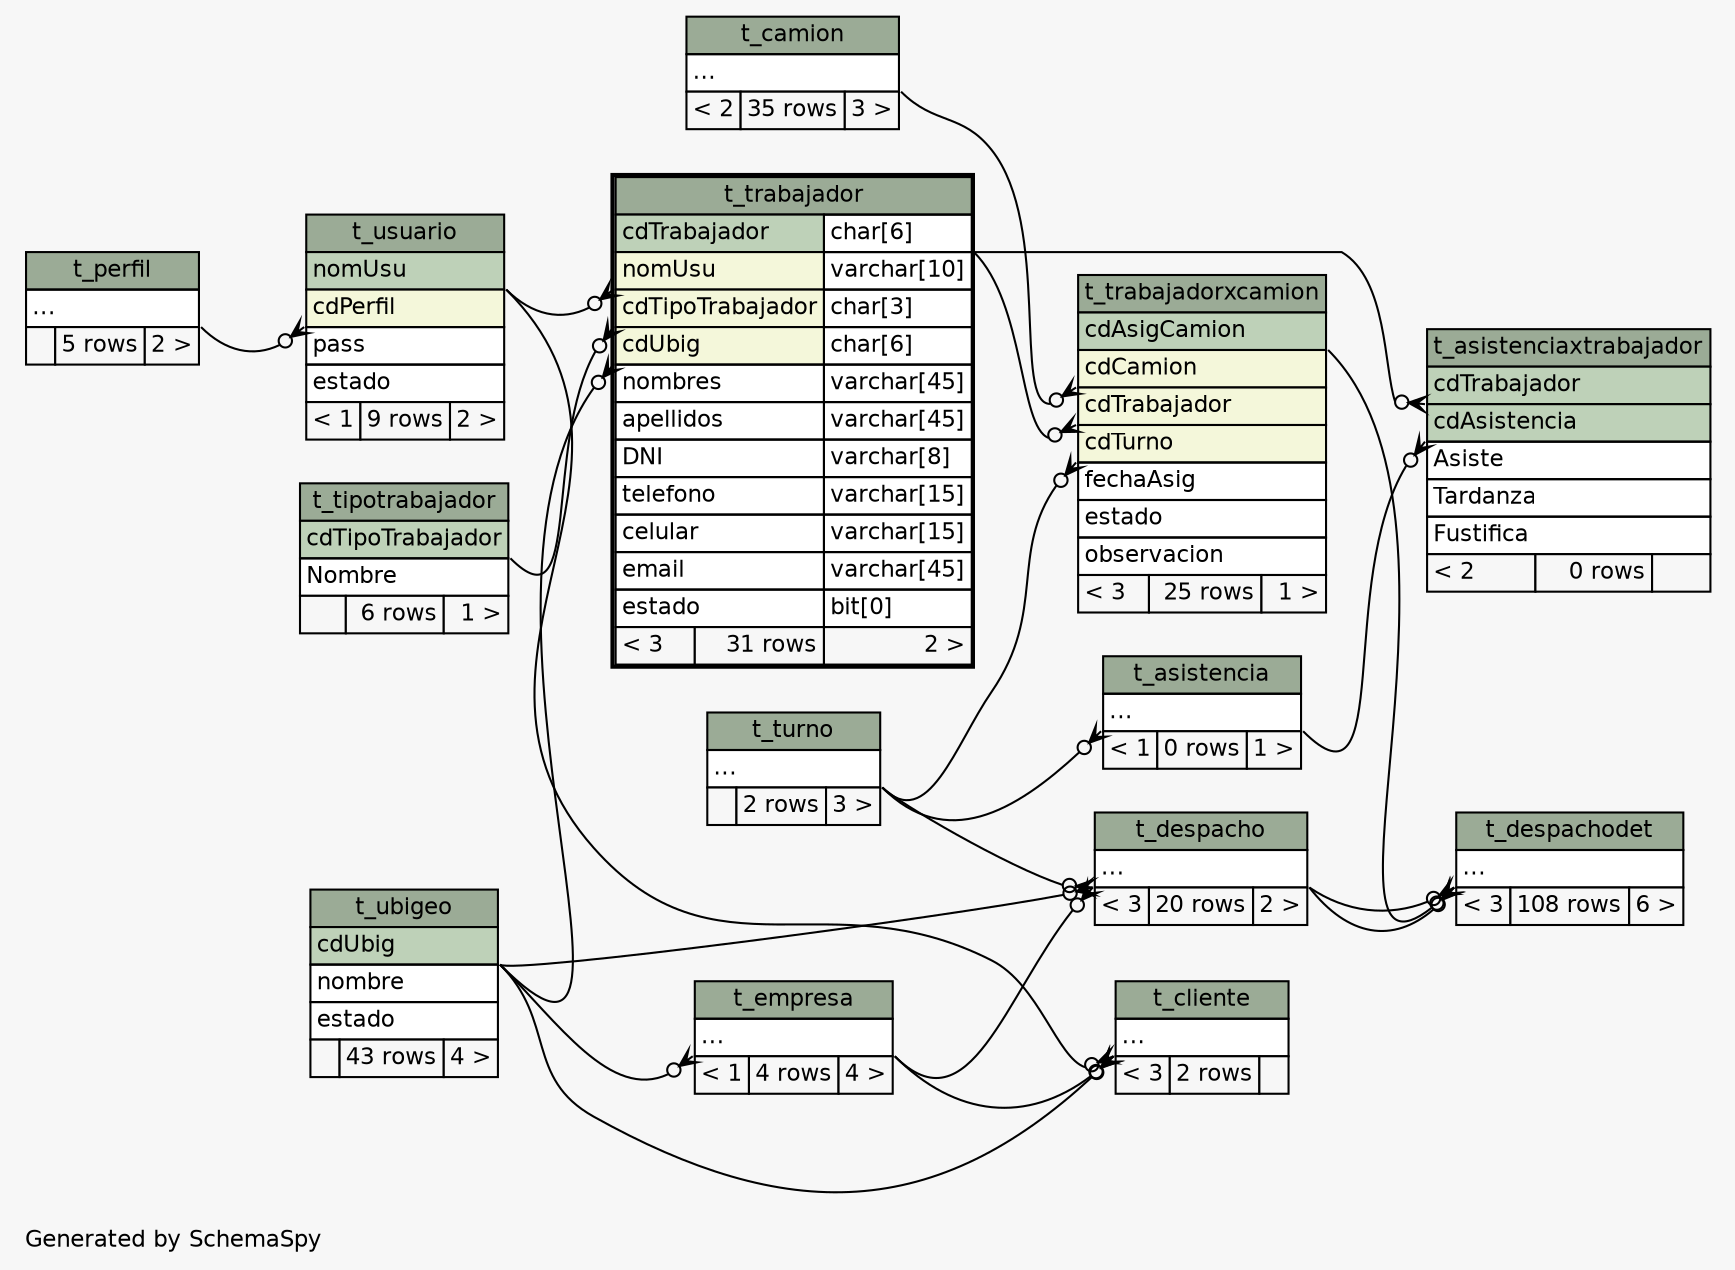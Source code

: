 // dot null on Windows 7 6.1
// SchemaSpy rev 590
digraph "twoDegreesRelationshipsDiagram" {
  graph [
    rankdir="RL"
    bgcolor="#f7f7f7"
    label="\nGenerated by SchemaSpy"
    labeljust="l"
    nodesep="0.18"
    ranksep="0.46"
    fontname="Helvetica"
    fontsize="11"
  ];
  node [
    fontname="Helvetica"
    fontsize="11"
    shape="plaintext"
  ];
  edge [
    arrowsize="0.8"
  ];
  "t_asistencia":"elipses":sw -> "t_turno":"elipses":se [arrowhead=none dir=back arrowtail=crowodot];
  "t_asistenciaxtrabajador":"cdAsistencia":sw -> "t_asistencia":"elipses":se [arrowhead=none dir=back arrowtail=crowodot];
  "t_asistenciaxtrabajador":"cdTrabajador":sw -> "t_trabajador":"cdTrabajador.type":se [arrowhead=none dir=back arrowtail=crowodot];
  "t_cliente":"elipses":sw -> "t_empresa":"elipses":se [arrowhead=none dir=back arrowtail=crowodot];
  "t_cliente":"elipses":sw -> "t_ubigeo":"cdUbig":se [arrowhead=none dir=back arrowtail=crowodot];
  "t_cliente":"elipses":sw -> "t_usuario":"nomUsu":se [arrowhead=none dir=back arrowtail=crowodot];
  "t_despacho":"elipses":sw -> "t_empresa":"elipses":se [arrowhead=none dir=back arrowtail=crowodot];
  "t_despacho":"elipses":sw -> "t_turno":"elipses":se [arrowhead=none dir=back arrowtail=crowodot];
  "t_despacho":"elipses":sw -> "t_ubigeo":"cdUbig":se [arrowhead=none dir=back arrowtail=crowodot];
  "t_despachodet":"elipses":sw -> "t_trabajadorxcamion":"cdAsigCamion":se [arrowhead=none dir=back arrowtail=crowodot];
  "t_despachodet":"elipses":sw -> "t_despacho":"elipses":se [arrowhead=none dir=back arrowtail=crowodot];
  "t_despachodet":"elipses":sw -> "t_despacho":"elipses":se [arrowhead=none dir=back arrowtail=crowodot];
  "t_empresa":"elipses":sw -> "t_ubigeo":"cdUbig":se [arrowhead=none dir=back arrowtail=crowodot];
  "t_trabajador":"cdTipoTrabajador":sw -> "t_tipotrabajador":"cdTipoTrabajador":se [arrowhead=none dir=back arrowtail=crowodot];
  "t_trabajador":"cdUbig":sw -> "t_ubigeo":"cdUbig":se [arrowhead=none dir=back arrowtail=crowodot];
  "t_trabajador":"nomUsu":sw -> "t_usuario":"nomUsu":se [arrowhead=none dir=back arrowtail=crowodot];
  "t_trabajadorxcamion":"cdCamion":sw -> "t_camion":"elipses":se [arrowhead=none dir=back arrowtail=crowodot];
  "t_trabajadorxcamion":"cdTrabajador":sw -> "t_trabajador":"cdTrabajador.type":se [arrowhead=none dir=back arrowtail=crowodot];
  "t_trabajadorxcamion":"cdTurno":sw -> "t_turno":"elipses":se [arrowhead=none dir=back arrowtail=crowodot];
  "t_usuario":"cdPerfil":sw -> "t_perfil":"elipses":se [arrowhead=none dir=back arrowtail=crowodot];
  "t_asistencia" [
    label=<
    <TABLE BORDER="0" CELLBORDER="1" CELLSPACING="0" BGCOLOR="#ffffff">
      <TR><TD COLSPAN="3" BGCOLOR="#9bab96" ALIGN="CENTER">t_asistencia</TD></TR>
      <TR><TD PORT="elipses" COLSPAN="3" ALIGN="LEFT">...</TD></TR>
      <TR><TD ALIGN="LEFT" BGCOLOR="#f7f7f7">&lt; 1</TD><TD ALIGN="RIGHT" BGCOLOR="#f7f7f7">0 rows</TD><TD ALIGN="RIGHT" BGCOLOR="#f7f7f7">1 &gt;</TD></TR>
    </TABLE>>
    URL="t_asistencia.html"
    tooltip="t_asistencia"
  ];
  "t_asistenciaxtrabajador" [
    label=<
    <TABLE BORDER="0" CELLBORDER="1" CELLSPACING="0" BGCOLOR="#ffffff">
      <TR><TD COLSPAN="3" BGCOLOR="#9bab96" ALIGN="CENTER">t_asistenciaxtrabajador</TD></TR>
      <TR><TD PORT="cdTrabajador" COLSPAN="3" BGCOLOR="#bed1b8" ALIGN="LEFT">cdTrabajador</TD></TR>
      <TR><TD PORT="cdAsistencia" COLSPAN="3" BGCOLOR="#bed1b8" ALIGN="LEFT">cdAsistencia</TD></TR>
      <TR><TD PORT="Asiste" COLSPAN="3" ALIGN="LEFT">Asiste</TD></TR>
      <TR><TD PORT="Tardanza" COLSPAN="3" ALIGN="LEFT">Tardanza</TD></TR>
      <TR><TD PORT="Fustifica" COLSPAN="3" ALIGN="LEFT">Fustifica</TD></TR>
      <TR><TD ALIGN="LEFT" BGCOLOR="#f7f7f7">&lt; 2</TD><TD ALIGN="RIGHT" BGCOLOR="#f7f7f7">0 rows</TD><TD ALIGN="RIGHT" BGCOLOR="#f7f7f7">  </TD></TR>
    </TABLE>>
    URL="t_asistenciaxtrabajador.html"
    tooltip="t_asistenciaxtrabajador"
  ];
  "t_camion" [
    label=<
    <TABLE BORDER="0" CELLBORDER="1" CELLSPACING="0" BGCOLOR="#ffffff">
      <TR><TD COLSPAN="3" BGCOLOR="#9bab96" ALIGN="CENTER">t_camion</TD></TR>
      <TR><TD PORT="elipses" COLSPAN="3" ALIGN="LEFT">...</TD></TR>
      <TR><TD ALIGN="LEFT" BGCOLOR="#f7f7f7">&lt; 2</TD><TD ALIGN="RIGHT" BGCOLOR="#f7f7f7">35 rows</TD><TD ALIGN="RIGHT" BGCOLOR="#f7f7f7">3 &gt;</TD></TR>
    </TABLE>>
    URL="t_camion.html"
    tooltip="t_camion"
  ];
  "t_cliente" [
    label=<
    <TABLE BORDER="0" CELLBORDER="1" CELLSPACING="0" BGCOLOR="#ffffff">
      <TR><TD COLSPAN="3" BGCOLOR="#9bab96" ALIGN="CENTER">t_cliente</TD></TR>
      <TR><TD PORT="elipses" COLSPAN="3" ALIGN="LEFT">...</TD></TR>
      <TR><TD ALIGN="LEFT" BGCOLOR="#f7f7f7">&lt; 3</TD><TD ALIGN="RIGHT" BGCOLOR="#f7f7f7">2 rows</TD><TD ALIGN="RIGHT" BGCOLOR="#f7f7f7">  </TD></TR>
    </TABLE>>
    URL="t_cliente.html"
    tooltip="t_cliente"
  ];
  "t_despacho" [
    label=<
    <TABLE BORDER="0" CELLBORDER="1" CELLSPACING="0" BGCOLOR="#ffffff">
      <TR><TD COLSPAN="3" BGCOLOR="#9bab96" ALIGN="CENTER">t_despacho</TD></TR>
      <TR><TD PORT="elipses" COLSPAN="3" ALIGN="LEFT">...</TD></TR>
      <TR><TD ALIGN="LEFT" BGCOLOR="#f7f7f7">&lt; 3</TD><TD ALIGN="RIGHT" BGCOLOR="#f7f7f7">20 rows</TD><TD ALIGN="RIGHT" BGCOLOR="#f7f7f7">2 &gt;</TD></TR>
    </TABLE>>
    URL="t_despacho.html"
    tooltip="t_despacho"
  ];
  "t_despachodet" [
    label=<
    <TABLE BORDER="0" CELLBORDER="1" CELLSPACING="0" BGCOLOR="#ffffff">
      <TR><TD COLSPAN="3" BGCOLOR="#9bab96" ALIGN="CENTER">t_despachodet</TD></TR>
      <TR><TD PORT="elipses" COLSPAN="3" ALIGN="LEFT">...</TD></TR>
      <TR><TD ALIGN="LEFT" BGCOLOR="#f7f7f7">&lt; 3</TD><TD ALIGN="RIGHT" BGCOLOR="#f7f7f7">108 rows</TD><TD ALIGN="RIGHT" BGCOLOR="#f7f7f7">6 &gt;</TD></TR>
    </TABLE>>
    URL="t_despachodet.html"
    tooltip="t_despachodet"
  ];
  "t_empresa" [
    label=<
    <TABLE BORDER="0" CELLBORDER="1" CELLSPACING="0" BGCOLOR="#ffffff">
      <TR><TD COLSPAN="3" BGCOLOR="#9bab96" ALIGN="CENTER">t_empresa</TD></TR>
      <TR><TD PORT="elipses" COLSPAN="3" ALIGN="LEFT">...</TD></TR>
      <TR><TD ALIGN="LEFT" BGCOLOR="#f7f7f7">&lt; 1</TD><TD ALIGN="RIGHT" BGCOLOR="#f7f7f7">4 rows</TD><TD ALIGN="RIGHT" BGCOLOR="#f7f7f7">4 &gt;</TD></TR>
    </TABLE>>
    URL="t_empresa.html"
    tooltip="t_empresa"
  ];
  "t_perfil" [
    label=<
    <TABLE BORDER="0" CELLBORDER="1" CELLSPACING="0" BGCOLOR="#ffffff">
      <TR><TD COLSPAN="3" BGCOLOR="#9bab96" ALIGN="CENTER">t_perfil</TD></TR>
      <TR><TD PORT="elipses" COLSPAN="3" ALIGN="LEFT">...</TD></TR>
      <TR><TD ALIGN="LEFT" BGCOLOR="#f7f7f7">  </TD><TD ALIGN="RIGHT" BGCOLOR="#f7f7f7">5 rows</TD><TD ALIGN="RIGHT" BGCOLOR="#f7f7f7">2 &gt;</TD></TR>
    </TABLE>>
    URL="t_perfil.html"
    tooltip="t_perfil"
  ];
  "t_tipotrabajador" [
    label=<
    <TABLE BORDER="0" CELLBORDER="1" CELLSPACING="0" BGCOLOR="#ffffff">
      <TR><TD COLSPAN="3" BGCOLOR="#9bab96" ALIGN="CENTER">t_tipotrabajador</TD></TR>
      <TR><TD PORT="cdTipoTrabajador" COLSPAN="3" BGCOLOR="#bed1b8" ALIGN="LEFT">cdTipoTrabajador</TD></TR>
      <TR><TD PORT="Nombre" COLSPAN="3" ALIGN="LEFT">Nombre</TD></TR>
      <TR><TD ALIGN="LEFT" BGCOLOR="#f7f7f7">  </TD><TD ALIGN="RIGHT" BGCOLOR="#f7f7f7">6 rows</TD><TD ALIGN="RIGHT" BGCOLOR="#f7f7f7">1 &gt;</TD></TR>
    </TABLE>>
    URL="t_tipotrabajador.html"
    tooltip="t_tipotrabajador"
  ];
  "t_trabajador" [
    label=<
    <TABLE BORDER="2" CELLBORDER="1" CELLSPACING="0" BGCOLOR="#ffffff">
      <TR><TD COLSPAN="3" BGCOLOR="#9bab96" ALIGN="CENTER">t_trabajador</TD></TR>
      <TR><TD PORT="cdTrabajador" COLSPAN="2" BGCOLOR="#bed1b8" ALIGN="LEFT">cdTrabajador</TD><TD PORT="cdTrabajador.type" ALIGN="LEFT">char[6]</TD></TR>
      <TR><TD PORT="nomUsu" COLSPAN="2" BGCOLOR="#f4f7da" ALIGN="LEFT">nomUsu</TD><TD PORT="nomUsu.type" ALIGN="LEFT">varchar[10]</TD></TR>
      <TR><TD PORT="cdTipoTrabajador" COLSPAN="2" BGCOLOR="#f4f7da" ALIGN="LEFT">cdTipoTrabajador</TD><TD PORT="cdTipoTrabajador.type" ALIGN="LEFT">char[3]</TD></TR>
      <TR><TD PORT="cdUbig" COLSPAN="2" BGCOLOR="#f4f7da" ALIGN="LEFT">cdUbig</TD><TD PORT="cdUbig.type" ALIGN="LEFT">char[6]</TD></TR>
      <TR><TD PORT="nombres" COLSPAN="2" ALIGN="LEFT">nombres</TD><TD PORT="nombres.type" ALIGN="LEFT">varchar[45]</TD></TR>
      <TR><TD PORT="apellidos" COLSPAN="2" ALIGN="LEFT">apellidos</TD><TD PORT="apellidos.type" ALIGN="LEFT">varchar[45]</TD></TR>
      <TR><TD PORT="DNI" COLSPAN="2" ALIGN="LEFT">DNI</TD><TD PORT="DNI.type" ALIGN="LEFT">varchar[8]</TD></TR>
      <TR><TD PORT="telefono" COLSPAN="2" ALIGN="LEFT">telefono</TD><TD PORT="telefono.type" ALIGN="LEFT">varchar[15]</TD></TR>
      <TR><TD PORT="celular" COLSPAN="2" ALIGN="LEFT">celular</TD><TD PORT="celular.type" ALIGN="LEFT">varchar[15]</TD></TR>
      <TR><TD PORT="email" COLSPAN="2" ALIGN="LEFT">email</TD><TD PORT="email.type" ALIGN="LEFT">varchar[45]</TD></TR>
      <TR><TD PORT="estado" COLSPAN="2" ALIGN="LEFT">estado</TD><TD PORT="estado.type" ALIGN="LEFT">bit[0]</TD></TR>
      <TR><TD ALIGN="LEFT" BGCOLOR="#f7f7f7">&lt; 3</TD><TD ALIGN="RIGHT" BGCOLOR="#f7f7f7">31 rows</TD><TD ALIGN="RIGHT" BGCOLOR="#f7f7f7">2 &gt;</TD></TR>
    </TABLE>>
    URL="t_trabajador.html"
    tooltip="t_trabajador"
  ];
  "t_trabajadorxcamion" [
    label=<
    <TABLE BORDER="0" CELLBORDER="1" CELLSPACING="0" BGCOLOR="#ffffff">
      <TR><TD COLSPAN="3" BGCOLOR="#9bab96" ALIGN="CENTER">t_trabajadorxcamion</TD></TR>
      <TR><TD PORT="cdAsigCamion" COLSPAN="3" BGCOLOR="#bed1b8" ALIGN="LEFT">cdAsigCamion</TD></TR>
      <TR><TD PORT="cdCamion" COLSPAN="3" BGCOLOR="#f4f7da" ALIGN="LEFT">cdCamion</TD></TR>
      <TR><TD PORT="cdTrabajador" COLSPAN="3" BGCOLOR="#f4f7da" ALIGN="LEFT">cdTrabajador</TD></TR>
      <TR><TD PORT="cdTurno" COLSPAN="3" BGCOLOR="#f4f7da" ALIGN="LEFT">cdTurno</TD></TR>
      <TR><TD PORT="fechaAsig" COLSPAN="3" ALIGN="LEFT">fechaAsig</TD></TR>
      <TR><TD PORT="estado" COLSPAN="3" ALIGN="LEFT">estado</TD></TR>
      <TR><TD PORT="observacion" COLSPAN="3" ALIGN="LEFT">observacion</TD></TR>
      <TR><TD ALIGN="LEFT" BGCOLOR="#f7f7f7">&lt; 3</TD><TD ALIGN="RIGHT" BGCOLOR="#f7f7f7">25 rows</TD><TD ALIGN="RIGHT" BGCOLOR="#f7f7f7">1 &gt;</TD></TR>
    </TABLE>>
    URL="t_trabajadorxcamion.html"
    tooltip="t_trabajadorxcamion"
  ];
  "t_turno" [
    label=<
    <TABLE BORDER="0" CELLBORDER="1" CELLSPACING="0" BGCOLOR="#ffffff">
      <TR><TD COLSPAN="3" BGCOLOR="#9bab96" ALIGN="CENTER">t_turno</TD></TR>
      <TR><TD PORT="elipses" COLSPAN="3" ALIGN="LEFT">...</TD></TR>
      <TR><TD ALIGN="LEFT" BGCOLOR="#f7f7f7">  </TD><TD ALIGN="RIGHT" BGCOLOR="#f7f7f7">2 rows</TD><TD ALIGN="RIGHT" BGCOLOR="#f7f7f7">3 &gt;</TD></TR>
    </TABLE>>
    URL="t_turno.html"
    tooltip="t_turno"
  ];
  "t_ubigeo" [
    label=<
    <TABLE BORDER="0" CELLBORDER="1" CELLSPACING="0" BGCOLOR="#ffffff">
      <TR><TD COLSPAN="3" BGCOLOR="#9bab96" ALIGN="CENTER">t_ubigeo</TD></TR>
      <TR><TD PORT="cdUbig" COLSPAN="3" BGCOLOR="#bed1b8" ALIGN="LEFT">cdUbig</TD></TR>
      <TR><TD PORT="nombre" COLSPAN="3" ALIGN="LEFT">nombre</TD></TR>
      <TR><TD PORT="estado" COLSPAN="3" ALIGN="LEFT">estado</TD></TR>
      <TR><TD ALIGN="LEFT" BGCOLOR="#f7f7f7">  </TD><TD ALIGN="RIGHT" BGCOLOR="#f7f7f7">43 rows</TD><TD ALIGN="RIGHT" BGCOLOR="#f7f7f7">4 &gt;</TD></TR>
    </TABLE>>
    URL="t_ubigeo.html"
    tooltip="t_ubigeo"
  ];
  "t_usuario" [
    label=<
    <TABLE BORDER="0" CELLBORDER="1" CELLSPACING="0" BGCOLOR="#ffffff">
      <TR><TD COLSPAN="3" BGCOLOR="#9bab96" ALIGN="CENTER">t_usuario</TD></TR>
      <TR><TD PORT="nomUsu" COLSPAN="3" BGCOLOR="#bed1b8" ALIGN="LEFT">nomUsu</TD></TR>
      <TR><TD PORT="cdPerfil" COLSPAN="3" BGCOLOR="#f4f7da" ALIGN="LEFT">cdPerfil</TD></TR>
      <TR><TD PORT="pass" COLSPAN="3" ALIGN="LEFT">pass</TD></TR>
      <TR><TD PORT="estado" COLSPAN="3" ALIGN="LEFT">estado</TD></TR>
      <TR><TD ALIGN="LEFT" BGCOLOR="#f7f7f7">&lt; 1</TD><TD ALIGN="RIGHT" BGCOLOR="#f7f7f7">9 rows</TD><TD ALIGN="RIGHT" BGCOLOR="#f7f7f7">2 &gt;</TD></TR>
    </TABLE>>
    URL="t_usuario.html"
    tooltip="t_usuario"
  ];
}
